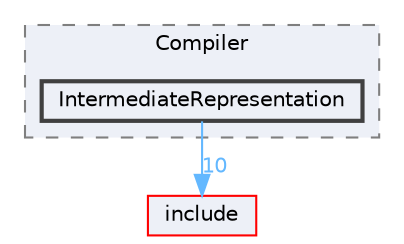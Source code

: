 digraph "/Users/fola/Documents/ArkScript/Ark/src/arkreactor/Compiler/IntermediateRepresentation"
{
 // INTERACTIVE_SVG=YES
 // LATEX_PDF_SIZE
  bgcolor="transparent";
  edge [fontname=Helvetica,fontsize=10,labelfontname=Helvetica,labelfontsize=10];
  node [fontname=Helvetica,fontsize=10,shape=box,height=0.2,width=0.4];
  compound=true
  subgraph clusterdir_548d85becfdd8b4d1d64f6a452aea6ab {
    graph [ bgcolor="#edf0f7", pencolor="grey50", label="Compiler", fontname=Helvetica,fontsize=10 style="filled,dashed", URL="dir_548d85becfdd8b4d1d64f6a452aea6ab.html",tooltip=""]
  dir_b956417a1547c988f68dbc0fc6407c8c [label="IntermediateRepresentation", fillcolor="#edf0f7", color="grey25", style="filled,bold", URL="dir_b956417a1547c988f68dbc0fc6407c8c.html",tooltip=""];
  }
  dir_d44c64559bbebec7f509842c48db8b23 [label="include", fillcolor="#edf0f7", color="red", style="filled", URL="dir_d44c64559bbebec7f509842c48db8b23.html",tooltip=""];
  dir_b956417a1547c988f68dbc0fc6407c8c->dir_d44c64559bbebec7f509842c48db8b23 [headlabel="10", labeldistance=1.5 headhref="dir_000023_000021.html" href="dir_000023_000021.html" color="steelblue1" fontcolor="steelblue1"];
}
